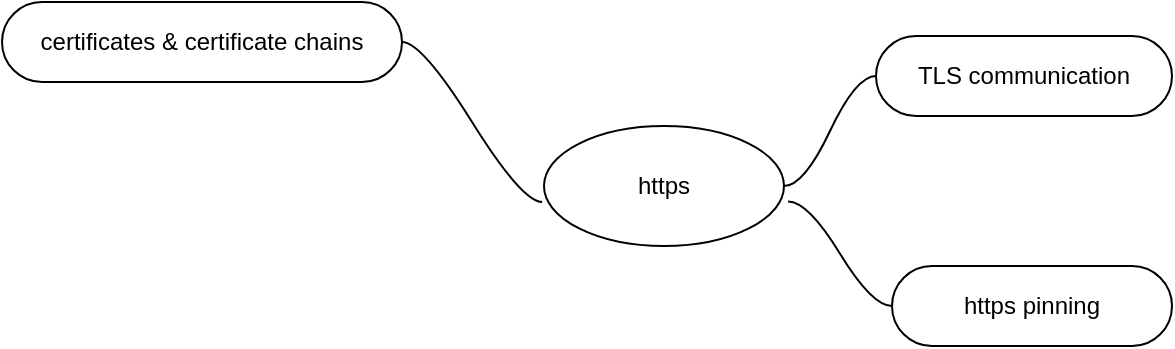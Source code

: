 <mxfile version="17.1.3" type="github">
  <diagram id="LbNndVN55RRchBTATLmV" name="Page-1">
    <mxGraphModel dx="2893" dy="1161" grid="1" gridSize="10" guides="1" tooltips="1" connect="1" arrows="1" fold="1" page="1" pageScale="1" pageWidth="827" pageHeight="1169" math="0" shadow="0">
      <root>
        <mxCell id="0" />
        <mxCell id="1" parent="0" />
        <mxCell id="vsGRGXz0Xs2UJGAKEiOz-2" value="https" style="ellipse;whiteSpace=wrap;html=1;align=center;newEdgeStyle={&quot;edgeStyle&quot;:&quot;entityRelationEdgeStyle&quot;,&quot;startArrow&quot;:&quot;none&quot;,&quot;endArrow&quot;:&quot;none&quot;,&quot;segment&quot;:10,&quot;curved&quot;:1};treeFolding=1;treeMoving=1;" vertex="1" parent="1">
          <mxGeometry x="-59" y="512" width="120" height="60" as="geometry" />
        </mxCell>
        <mxCell id="vsGRGXz0Xs2UJGAKEiOz-24" value="TLS communication" style="whiteSpace=wrap;html=1;rounded=1;arcSize=50;align=center;verticalAlign=middle;strokeWidth=1;autosize=1;spacing=4;treeFolding=1;treeMoving=1;newEdgeStyle={&quot;edgeStyle&quot;:&quot;entityRelationEdgeStyle&quot;,&quot;startArrow&quot;:&quot;none&quot;,&quot;endArrow&quot;:&quot;none&quot;,&quot;segment&quot;:10,&quot;curved&quot;:1};" vertex="1" parent="1">
          <mxGeometry x="107" y="467" width="148" height="40" as="geometry" />
        </mxCell>
        <mxCell id="vsGRGXz0Xs2UJGAKEiOz-25" value="" style="edgeStyle=entityRelationEdgeStyle;startArrow=none;endArrow=none;segment=10;curved=1;rounded=0;exitX=1;exitY=0.5;exitDx=0;exitDy=0;" edge="1" target="vsGRGXz0Xs2UJGAKEiOz-24" parent="1" source="vsGRGXz0Xs2UJGAKEiOz-2">
          <mxGeometry relative="1" as="geometry">
            <mxPoint x="75" y="552" as="sourcePoint" />
          </mxGeometry>
        </mxCell>
        <mxCell id="vsGRGXz0Xs2UJGAKEiOz-26" value="https pinning" style="whiteSpace=wrap;html=1;rounded=1;arcSize=50;align=center;verticalAlign=middle;strokeWidth=1;autosize=1;spacing=4;treeFolding=1;treeMoving=1;newEdgeStyle={&quot;edgeStyle&quot;:&quot;entityRelationEdgeStyle&quot;,&quot;startArrow&quot;:&quot;none&quot;,&quot;endArrow&quot;:&quot;none&quot;,&quot;segment&quot;:10,&quot;curved&quot;:1};" vertex="1" parent="1">
          <mxGeometry x="115" y="582" width="140" height="40" as="geometry" />
        </mxCell>
        <mxCell id="vsGRGXz0Xs2UJGAKEiOz-27" value="" style="edgeStyle=entityRelationEdgeStyle;startArrow=none;endArrow=none;segment=10;curved=1;rounded=0;exitX=1.017;exitY=0.629;exitDx=0;exitDy=0;exitPerimeter=0;" edge="1" target="vsGRGXz0Xs2UJGAKEiOz-26" parent="1" source="vsGRGXz0Xs2UJGAKEiOz-2">
          <mxGeometry relative="1" as="geometry">
            <mxPoint x="115" y="622" as="sourcePoint" />
          </mxGeometry>
        </mxCell>
        <mxCell id="vsGRGXz0Xs2UJGAKEiOz-28" value="certificates &amp;amp; certificate chains&lt;br&gt;" style="whiteSpace=wrap;html=1;rounded=1;arcSize=50;align=center;verticalAlign=middle;strokeWidth=1;autosize=1;spacing=4;treeFolding=1;treeMoving=1;newEdgeStyle={&quot;edgeStyle&quot;:&quot;entityRelationEdgeStyle&quot;,&quot;startArrow&quot;:&quot;none&quot;,&quot;endArrow&quot;:&quot;none&quot;,&quot;segment&quot;:10,&quot;curved&quot;:1};" vertex="1" collapsed="1" parent="1">
          <mxGeometry x="-330" y="450" width="200" height="40" as="geometry" />
        </mxCell>
        <mxCell id="vsGRGXz0Xs2UJGAKEiOz-29" value="" style="edgeStyle=entityRelationEdgeStyle;startArrow=none;endArrow=none;segment=10;curved=1;rounded=0;exitX=-0.008;exitY=0.633;exitDx=0;exitDy=0;exitPerimeter=0;" edge="1" target="vsGRGXz0Xs2UJGAKEiOz-28" parent="1" source="vsGRGXz0Xs2UJGAKEiOz-2">
          <mxGeometry relative="1" as="geometry">
            <mxPoint x="-215" y="582" as="sourcePoint" />
          </mxGeometry>
        </mxCell>
      </root>
    </mxGraphModel>
  </diagram>
</mxfile>
